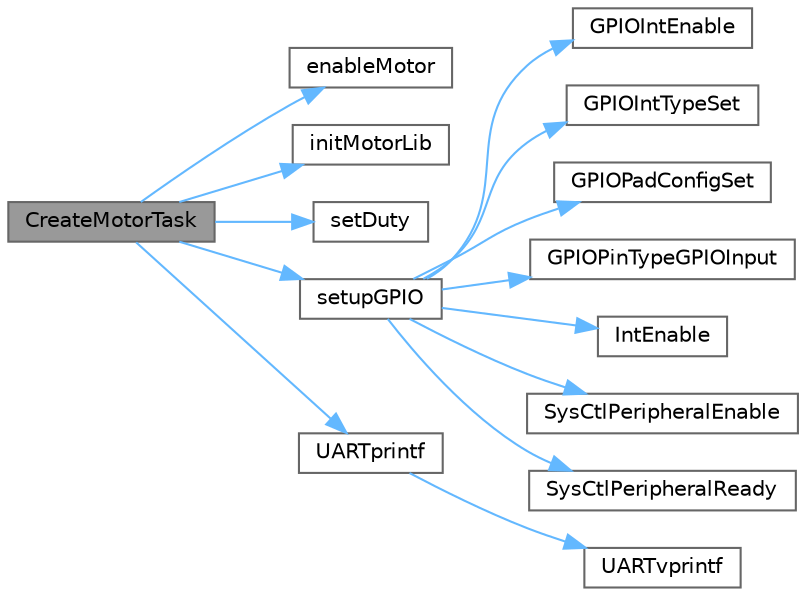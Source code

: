 digraph "CreateMotorTask"
{
 // LATEX_PDF_SIZE
  bgcolor="transparent";
  edge [fontname=Helvetica,fontsize=10,labelfontname=Helvetica,labelfontsize=10];
  node [fontname=Helvetica,fontsize=10,shape=box,height=0.2,width=0.4];
  rankdir="LR";
  Node1 [id="Node000001",label="CreateMotorTask",height=0.2,width=0.4,color="gray40", fillcolor="grey60", style="filled", fontcolor="black",tooltip=" "];
  Node1 -> Node2 [id="edge1_Node000001_Node000002",color="steelblue1",style="solid",tooltip=" "];
  Node2 [id="Node000002",label="enableMotor",height=0.2,width=0.4,color="grey40", fillcolor="white", style="filled",URL="$motorlib_8h.html#ad4c5f85964505556f9cbcf76028a8905",tooltip="Enables Motor Drive by setting enable pin to low."];
  Node1 -> Node3 [id="edge2_Node000001_Node000003",color="steelblue1",style="solid",tooltip=" "];
  Node3 [id="Node000003",label="initMotorLib",height=0.2,width=0.4,color="grey40", fillcolor="white", style="filled",URL="$motorlib_8h.html#a74c4151f97d669bd0767f3a90d38fb32",tooltip="Initialise GPIO and PWM module to ensure correct setup of High/Low side pins."];
  Node1 -> Node4 [id="edge3_Node000001_Node000004",color="steelblue1",style="solid",tooltip=" "];
  Node4 [id="Node000004",label="setDuty",height=0.2,width=0.4,color="grey40", fillcolor="white", style="filled",URL="$motorlib_8h.html#a2787833597cc85b70a8dea4657ccfa12",tooltip="This function sets the duty cycle of the high side PWM lines."];
  Node1 -> Node5 [id="edge4_Node000001_Node000005",color="steelblue1",style="solid",tooltip=" "];
  Node5 [id="Node000005",label="setupGPIO",height=0.2,width=0.4,color="grey40", fillcolor="white", style="filled",URL="$group__HardwareSetup.html#gaa60d58b0f9f8cc0527aa37681ff98911",tooltip=" "];
  Node5 -> Node6 [id="edge5_Node000005_Node000006",color="steelblue1",style="solid",tooltip=" "];
  Node6 [id="Node000006",label="GPIOIntEnable",height=0.2,width=0.4,color="grey40", fillcolor="white", style="filled",URL="$gpio_8h.html#ae868bfdb80cca669a3bf42d9be1a3853",tooltip=" "];
  Node5 -> Node7 [id="edge6_Node000005_Node000007",color="steelblue1",style="solid",tooltip=" "];
  Node7 [id="Node000007",label="GPIOIntTypeSet",height=0.2,width=0.4,color="grey40", fillcolor="white", style="filled",URL="$gpio_8h.html#ad98083fe7f4ce6c4e7daf004768dec1d",tooltip=" "];
  Node5 -> Node8 [id="edge7_Node000005_Node000008",color="steelblue1",style="solid",tooltip=" "];
  Node8 [id="Node000008",label="GPIOPadConfigSet",height=0.2,width=0.4,color="grey40", fillcolor="white", style="filled",URL="$gpio_8h.html#a7749e568bfe1149571943528639539fe",tooltip=" "];
  Node5 -> Node9 [id="edge8_Node000005_Node000009",color="steelblue1",style="solid",tooltip=" "];
  Node9 [id="Node000009",label="GPIOPinTypeGPIOInput",height=0.2,width=0.4,color="grey40", fillcolor="white", style="filled",URL="$gpio_8h.html#aaedc6de230b54aba6c47f3923c3e5ba2",tooltip=" "];
  Node5 -> Node10 [id="edge9_Node000005_Node000010",color="steelblue1",style="solid",tooltip=" "];
  Node10 [id="Node000010",label="IntEnable",height=0.2,width=0.4,color="grey40", fillcolor="white", style="filled",URL="$group__interrupt__api.html#ga49fc9c3d1a0f8c42a20249f8c5d360ce",tooltip=" "];
  Node5 -> Node11 [id="edge10_Node000005_Node000011",color="steelblue1",style="solid",tooltip=" "];
  Node11 [id="Node000011",label="SysCtlPeripheralEnable",height=0.2,width=0.4,color="grey40", fillcolor="white", style="filled",URL="$group__sysctl__api.html#ga2fbae61db465e1d861a62785d28e3ad6",tooltip=" "];
  Node5 -> Node12 [id="edge11_Node000005_Node000012",color="steelblue1",style="solid",tooltip=" "];
  Node12 [id="Node000012",label="SysCtlPeripheralReady",height=0.2,width=0.4,color="grey40", fillcolor="white", style="filled",URL="$group__sysctl__api.html#ga7ddf1f06376894c31e5596f562c299ac",tooltip=" "];
  Node1 -> Node13 [id="edge12_Node000001_Node000013",color="steelblue1",style="solid",tooltip=" "];
  Node13 [id="Node000013",label="UARTprintf",height=0.2,width=0.4,color="grey40", fillcolor="white", style="filled",URL="$group__uartstdio__api.html#ga9df4748a317174f7cf3c20ffc072abb0",tooltip=" "];
  Node13 -> Node14 [id="edge13_Node000013_Node000014",color="steelblue1",style="solid",tooltip=" "];
  Node14 [id="Node000014",label="UARTvprintf",height=0.2,width=0.4,color="grey40", fillcolor="white", style="filled",URL="$uartstdio_8h.html#ac24c8a911d71d799981ea44353f472de",tooltip=" "];
}
